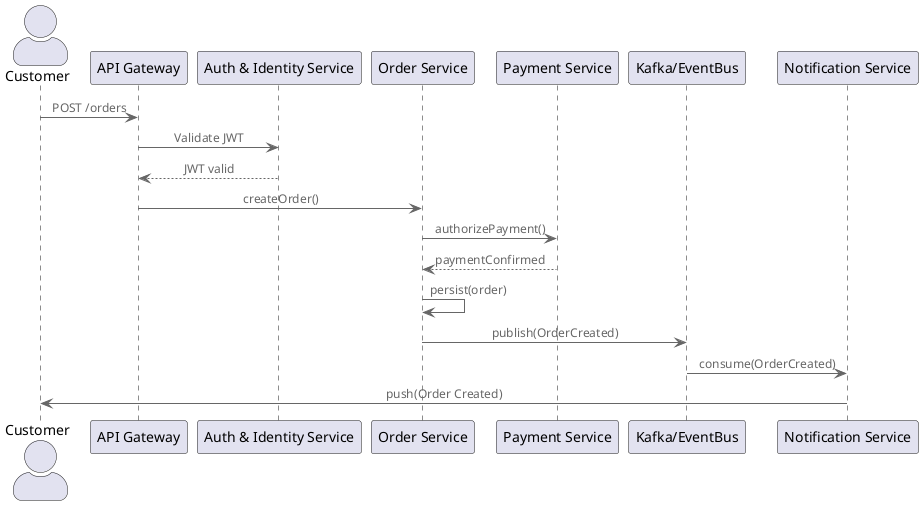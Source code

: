 @startuml
!include <C4/C4_Deployment>
actor Customer
participant "API Gateway" as Gateway
participant "Auth & Identity Service" as Auth
participant "Order Service" as OrderS
participant "Payment Service" as Payment
participant "Kafka/EventBus" as EventBus
participant "Notification Service" as Notify

Customer -> Gateway: POST /orders
Gateway -> Auth: Validate JWT
Auth --> Gateway: JWT valid
Gateway -> OrderS: createOrder()
OrderS -> Payment: authorizePayment()
Payment --> OrderS: paymentConfirmed
OrderS -> OrderS: persist(order)
OrderS -> EventBus: publish(OrderCreated)
EventBus -> Notify: consume(OrderCreated)
Notify -> Customer: push(Order Created)
@enduml